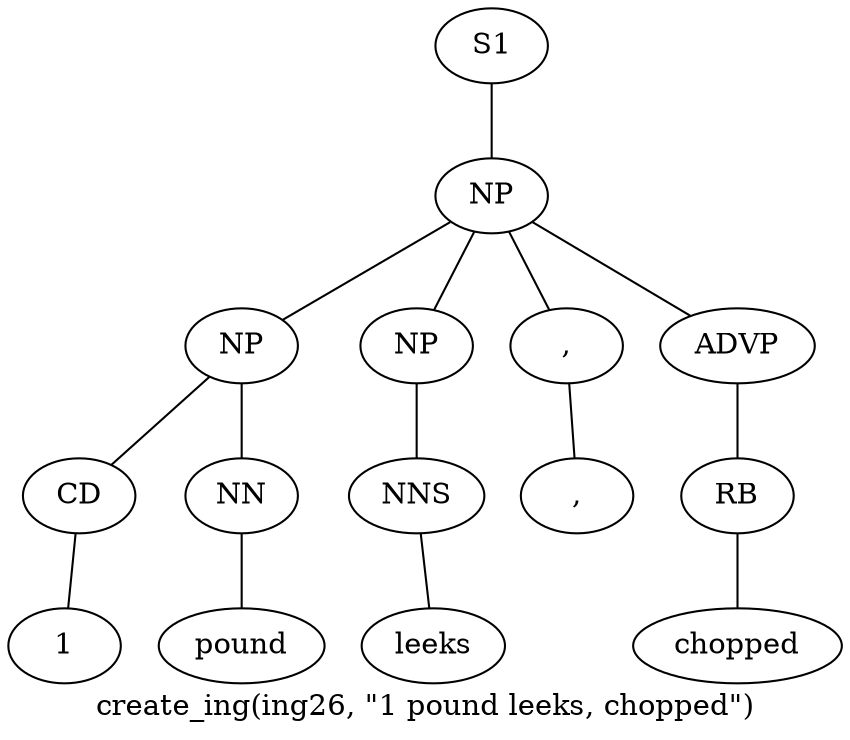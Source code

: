 graph SyntaxGraph {
	label = "create_ing(ing26, \"1 pound leeks, chopped\")";
	Node0 [label="S1"];
	Node1 [label="NP"];
	Node2 [label="NP"];
	Node3 [label="CD"];
	Node4 [label="1"];
	Node5 [label="NN"];
	Node6 [label="pound"];
	Node7 [label="NP"];
	Node8 [label="NNS"];
	Node9 [label="leeks"];
	Node10 [label=","];
	Node11 [label=","];
	Node12 [label="ADVP"];
	Node13 [label="RB"];
	Node14 [label="chopped"];

	Node0 -- Node1;
	Node1 -- Node2;
	Node1 -- Node7;
	Node1 -- Node10;
	Node1 -- Node12;
	Node2 -- Node3;
	Node2 -- Node5;
	Node3 -- Node4;
	Node5 -- Node6;
	Node7 -- Node8;
	Node8 -- Node9;
	Node10 -- Node11;
	Node12 -- Node13;
	Node13 -- Node14;
}